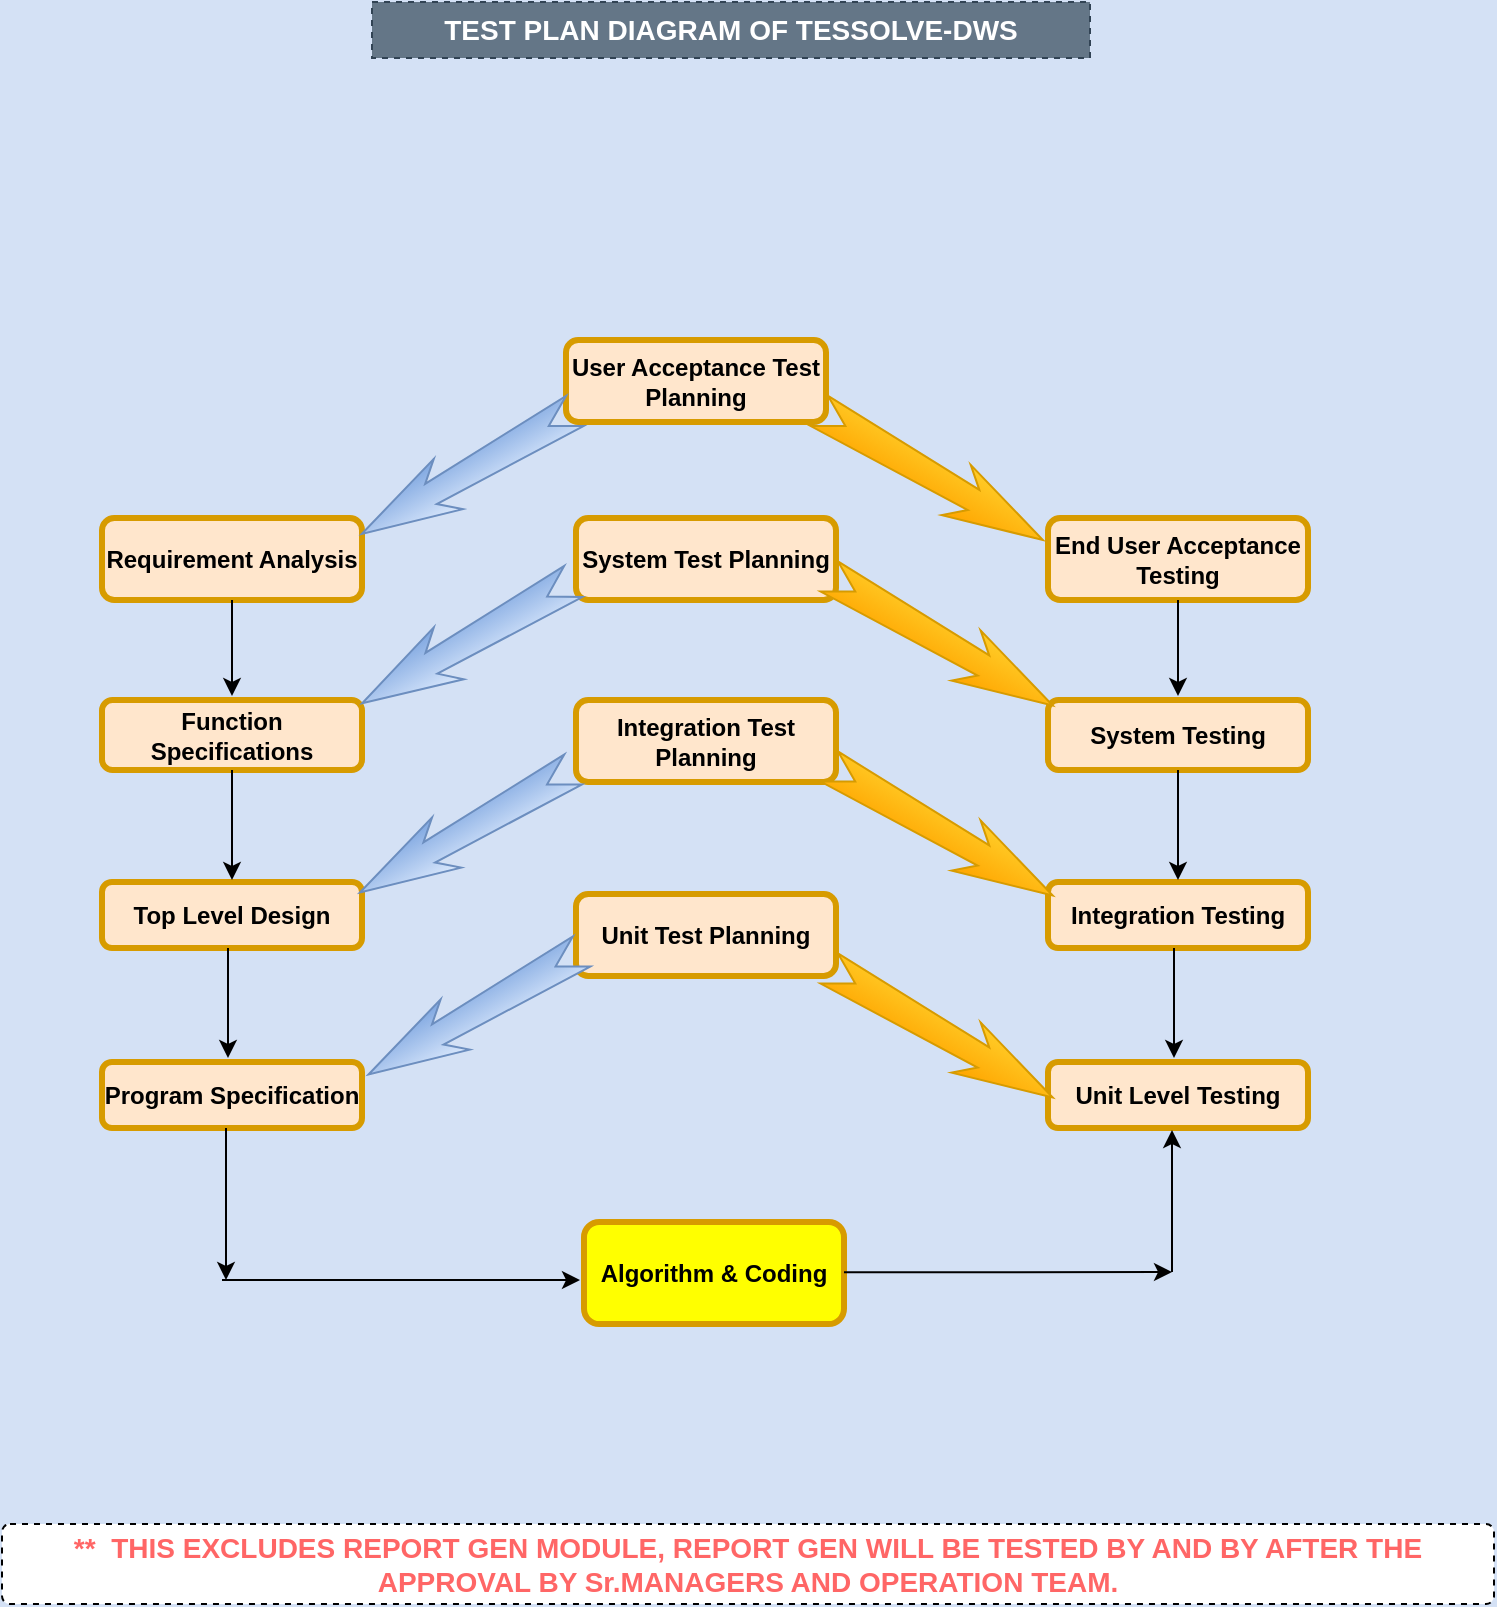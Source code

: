 <mxfile version="13.5.7" type="github">
  <diagram id="YXi4pEOcDcFyX6jo3Zid" name="Page-1">
    <mxGraphModel dx="1424" dy="708" grid="0" gridSize="10" guides="1" tooltips="1" connect="1" arrows="1" fold="1" page="1" pageScale="1" pageWidth="850" pageHeight="1100" background="#D4E1F5" math="0" shadow="0">
      <root>
        <mxCell id="0" />
        <mxCell id="1" parent="0" />
        <mxCell id="aRYz8n5IBiAh0wZ27M9G-47" value="&lt;b&gt;&lt;font style=&quot;font-size: 14px&quot; color=&quot;#ff6666&quot;&gt;**&amp;nbsp; THIS EXCLUDES REPORT GEN MODULE, REPORT GEN WILL BE TESTED BY AND BY AFTER THE APPROVAL BY Sr.MANAGERS AND OPERATION TEAM.&lt;/font&gt;&lt;/b&gt;" style="rounded=1;arcSize=10;whiteSpace=wrap;html=1;align=center;dashed=1;" vertex="1" parent="1">
          <mxGeometry x="74" y="852" width="746" height="40" as="geometry" />
        </mxCell>
        <mxCell id="aRYz8n5IBiAh0wZ27M9G-48" value="TEST PLAN DIAGRAM OF TESSOLVE-DWS" style="whiteSpace=wrap;html=1;align=center;dashed=1;fillColor=#647687;strokeColor=#314354;fontSize=14;fontStyle=1;fontColor=#ffffff;" vertex="1" parent="1">
          <mxGeometry x="259" y="91" width="359" height="28" as="geometry" />
        </mxCell>
        <mxCell id="aRYz8n5IBiAh0wZ27M9G-52" value="Requirement Analysis" style="whiteSpace=wrap;align=center;verticalAlign=middle;fontStyle=1;strokeWidth=3;fillColor=#ffe6cc;strokeColor=#d79b00;shadow=0;sketch=0;rounded=1;" vertex="1" parent="1">
          <mxGeometry x="124" y="349" width="130" height="41" as="geometry" />
        </mxCell>
        <mxCell id="aRYz8n5IBiAh0wZ27M9G-53" value="" style="endArrow=classic;html=1;exitX=0.5;exitY=1;exitDx=0;exitDy=0;" edge="1" parent="1" source="aRYz8n5IBiAh0wZ27M9G-52">
          <mxGeometry width="50" height="50" relative="1" as="geometry">
            <mxPoint x="446" y="619" as="sourcePoint" />
            <mxPoint x="189" y="438" as="targetPoint" />
          </mxGeometry>
        </mxCell>
        <mxCell id="aRYz8n5IBiAh0wZ27M9G-54" value="Function Specifications" style="whiteSpace=wrap;align=center;verticalAlign=middle;fontStyle=1;strokeWidth=3;fillColor=#ffe6cc;strokeColor=#d79b00;shadow=0;sketch=0;rounded=1;" vertex="1" parent="1">
          <mxGeometry x="124" y="440" width="130" height="35" as="geometry" />
        </mxCell>
        <mxCell id="aRYz8n5IBiAh0wZ27M9G-55" value="Top Level Design" style="whiteSpace=wrap;align=center;verticalAlign=middle;fontStyle=1;strokeWidth=3;fillColor=#ffe6cc;strokeColor=#d79b00;shadow=0;sketch=0;rounded=1;" vertex="1" parent="1">
          <mxGeometry x="124" y="531" width="130" height="33" as="geometry" />
        </mxCell>
        <mxCell id="aRYz8n5IBiAh0wZ27M9G-56" value="" style="endArrow=classic;html=1;exitX=0.5;exitY=1;exitDx=0;exitDy=0;" edge="1" parent="1" source="aRYz8n5IBiAh0wZ27M9G-54">
          <mxGeometry width="50" height="50" relative="1" as="geometry">
            <mxPoint x="188.5" y="478" as="sourcePoint" />
            <mxPoint x="189" y="530" as="targetPoint" />
          </mxGeometry>
        </mxCell>
        <mxCell id="aRYz8n5IBiAh0wZ27M9G-57" value="" style="endArrow=classic;html=1;exitX=0.5;exitY=1;exitDx=0;exitDy=0;" edge="1" parent="1">
          <mxGeometry width="50" height="50" relative="1" as="geometry">
            <mxPoint x="187" y="564" as="sourcePoint" />
            <mxPoint x="187" y="619" as="targetPoint" />
          </mxGeometry>
        </mxCell>
        <mxCell id="aRYz8n5IBiAh0wZ27M9G-58" value="Program Specification" style="whiteSpace=wrap;align=center;verticalAlign=middle;fontStyle=1;strokeWidth=3;fillColor=#ffe6cc;strokeColor=#d79b00;shadow=0;sketch=0;rounded=1;" vertex="1" parent="1">
          <mxGeometry x="124" y="621" width="130" height="33" as="geometry" />
        </mxCell>
        <mxCell id="aRYz8n5IBiAh0wZ27M9G-59" value="End User Acceptance Testing" style="whiteSpace=wrap;align=center;verticalAlign=middle;fontStyle=1;strokeWidth=3;fillColor=#ffe6cc;strokeColor=#d79b00;shadow=0;sketch=0;rounded=1;" vertex="1" parent="1">
          <mxGeometry x="597" y="349" width="130" height="41" as="geometry" />
        </mxCell>
        <mxCell id="aRYz8n5IBiAh0wZ27M9G-60" value="" style="endArrow=classic;html=1;exitX=0.5;exitY=1;exitDx=0;exitDy=0;" edge="1" parent="1" source="aRYz8n5IBiAh0wZ27M9G-59">
          <mxGeometry width="50" height="50" relative="1" as="geometry">
            <mxPoint x="919" y="619" as="sourcePoint" />
            <mxPoint x="662" y="438" as="targetPoint" />
          </mxGeometry>
        </mxCell>
        <mxCell id="aRYz8n5IBiAh0wZ27M9G-61" value="System Testing" style="whiteSpace=wrap;align=center;verticalAlign=middle;fontStyle=1;strokeWidth=3;fillColor=#ffe6cc;strokeColor=#d79b00;shadow=0;sketch=0;rounded=1;" vertex="1" parent="1">
          <mxGeometry x="597" y="440" width="130" height="35" as="geometry" />
        </mxCell>
        <mxCell id="aRYz8n5IBiAh0wZ27M9G-62" value="Integration Testing" style="whiteSpace=wrap;align=center;verticalAlign=middle;fontStyle=1;strokeWidth=3;fillColor=#ffe6cc;strokeColor=#d79b00;shadow=0;sketch=0;rounded=1;" vertex="1" parent="1">
          <mxGeometry x="597" y="531" width="130" height="33" as="geometry" />
        </mxCell>
        <mxCell id="aRYz8n5IBiAh0wZ27M9G-63" value="" style="endArrow=classic;html=1;exitX=0.5;exitY=1;exitDx=0;exitDy=0;" edge="1" parent="1" source="aRYz8n5IBiAh0wZ27M9G-61">
          <mxGeometry width="50" height="50" relative="1" as="geometry">
            <mxPoint x="661.5" y="478" as="sourcePoint" />
            <mxPoint x="662" y="530" as="targetPoint" />
          </mxGeometry>
        </mxCell>
        <mxCell id="aRYz8n5IBiAh0wZ27M9G-64" value="" style="endArrow=classic;html=1;exitX=0.5;exitY=1;exitDx=0;exitDy=0;" edge="1" parent="1">
          <mxGeometry width="50" height="50" relative="1" as="geometry">
            <mxPoint x="660" y="564" as="sourcePoint" />
            <mxPoint x="660" y="619" as="targetPoint" />
          </mxGeometry>
        </mxCell>
        <mxCell id="aRYz8n5IBiAh0wZ27M9G-65" value="Unit Level Testing" style="whiteSpace=wrap;align=center;verticalAlign=middle;fontStyle=1;strokeWidth=3;fillColor=#ffe6cc;strokeColor=#d79b00;shadow=0;sketch=0;rounded=1;" vertex="1" parent="1">
          <mxGeometry x="597" y="621" width="130" height="33" as="geometry" />
        </mxCell>
        <mxCell id="aRYz8n5IBiAh0wZ27M9G-66" value="User Acceptance Test Planning" style="whiteSpace=wrap;align=center;verticalAlign=middle;fontStyle=1;strokeWidth=3;fillColor=#ffe6cc;strokeColor=#d79b00;shadow=0;sketch=0;rounded=1;" vertex="1" parent="1">
          <mxGeometry x="356" y="260" width="130" height="41" as="geometry" />
        </mxCell>
        <mxCell id="aRYz8n5IBiAh0wZ27M9G-67" value="System Test Planning" style="whiteSpace=wrap;align=center;verticalAlign=middle;fontStyle=1;strokeWidth=3;fillColor=#ffe6cc;strokeColor=#d79b00;shadow=0;sketch=0;rounded=1;" vertex="1" parent="1">
          <mxGeometry x="361" y="349" width="130" height="41" as="geometry" />
        </mxCell>
        <mxCell id="aRYz8n5IBiAh0wZ27M9G-68" value="Integration Test Planning" style="whiteSpace=wrap;align=center;verticalAlign=middle;fontStyle=1;strokeWidth=3;fillColor=#ffe6cc;strokeColor=#d79b00;shadow=0;sketch=0;rounded=1;" vertex="1" parent="1">
          <mxGeometry x="361" y="440" width="130" height="41" as="geometry" />
        </mxCell>
        <mxCell id="aRYz8n5IBiAh0wZ27M9G-69" value="Unit Test Planning" style="whiteSpace=wrap;align=center;verticalAlign=middle;fontStyle=1;strokeWidth=3;fillColor=#ffe6cc;strokeColor=#d79b00;shadow=0;sketch=0;rounded=1;" vertex="1" parent="1">
          <mxGeometry x="361" y="537" width="130" height="41" as="geometry" />
        </mxCell>
        <mxCell id="aRYz8n5IBiAh0wZ27M9G-76" value="" style="html=1;shadow=0;dashed=0;align=center;verticalAlign=middle;shape=mxgraph.arrows2.stylisedArrow;dy=0.6;dx=40;notch=15;feather=0.4;rotation=30;fillColor=#ffcd28;strokeColor=#d79b00;gradientColor=#ffa500;" vertex="1" parent="1">
          <mxGeometry x="474.06" y="313.25" width="129" height="29" as="geometry" />
        </mxCell>
        <mxCell id="aRYz8n5IBiAh0wZ27M9G-79" value="" style="html=1;shadow=0;dashed=0;align=center;verticalAlign=middle;shape=mxgraph.arrows2.stylisedArrow;dy=0.6;dx=40;notch=15;feather=0.4;rotation=30;fillColor=#ffcd28;strokeColor=#d79b00;gradientColor=#ffa500;" vertex="1" parent="1">
          <mxGeometry x="479" y="396" width="129" height="29" as="geometry" />
        </mxCell>
        <mxCell id="aRYz8n5IBiAh0wZ27M9G-80" value="" style="html=1;shadow=0;dashed=0;align=center;verticalAlign=middle;shape=mxgraph.arrows2.stylisedArrow;dy=0.6;dx=40;notch=15;feather=0.4;rotation=30;fillColor=#ffcd28;strokeColor=#d79b00;gradientColor=#ffa500;" vertex="1" parent="1">
          <mxGeometry x="479" y="491" width="129" height="29" as="geometry" />
        </mxCell>
        <mxCell id="aRYz8n5IBiAh0wZ27M9G-81" value="" style="html=1;shadow=0;dashed=0;align=center;verticalAlign=middle;shape=mxgraph.arrows2.stylisedArrow;dy=0.6;dx=40;notch=15;feather=0.4;rotation=30;fillColor=#ffcd28;strokeColor=#d79b00;gradientColor=#ffa500;" vertex="1" parent="1">
          <mxGeometry x="479" y="592" width="129" height="29" as="geometry" />
        </mxCell>
        <mxCell id="aRYz8n5IBiAh0wZ27M9G-82" value="" style="html=1;shadow=0;dashed=0;align=center;verticalAlign=middle;shape=mxgraph.arrows2.stylisedArrow;dy=0.6;dx=40;notch=15;feather=0.4;rotation=-210;gradientColor=#7ea6e0;fillColor=#dae8fc;strokeColor=#6c8ebf;" vertex="1" parent="1">
          <mxGeometry x="245.6" y="311.75" width="123" height="29" as="geometry" />
        </mxCell>
        <mxCell id="aRYz8n5IBiAh0wZ27M9G-83" value="" style="html=1;shadow=0;dashed=0;align=center;verticalAlign=middle;shape=mxgraph.arrows2.stylisedArrow;dy=0.6;dx=40;notch=15;feather=0.4;rotation=-210;gradientColor=#7ea6e0;fillColor=#dae8fc;strokeColor=#6c8ebf;" vertex="1" parent="1">
          <mxGeometry x="245.92" y="396.23" width="121.82" height="29.94" as="geometry" />
        </mxCell>
        <mxCell id="aRYz8n5IBiAh0wZ27M9G-84" value="" style="html=1;shadow=0;dashed=0;align=center;verticalAlign=middle;shape=mxgraph.arrows2.stylisedArrow;dy=0.6;dx=40;notch=15;feather=0.4;rotation=-210;gradientColor=#7ea6e0;fillColor=#dae8fc;strokeColor=#6c8ebf;" vertex="1" parent="1">
          <mxGeometry x="244.74" y="491" width="123" height="29" as="geometry" />
        </mxCell>
        <mxCell id="aRYz8n5IBiAh0wZ27M9G-85" value="" style="html=1;shadow=0;dashed=0;align=center;verticalAlign=middle;shape=mxgraph.arrows2.stylisedArrow;dy=0.6;dx=40;notch=15;feather=0.4;rotation=-210;gradientColor=#7ea6e0;fillColor=#dae8fc;strokeColor=#6c8ebf;" vertex="1" parent="1">
          <mxGeometry x="249" y="582" width="123" height="29" as="geometry" />
        </mxCell>
        <mxCell id="aRYz8n5IBiAh0wZ27M9G-86" value="Algorithm &amp; Coding" style="whiteSpace=wrap;align=center;verticalAlign=middle;fontStyle=1;strokeWidth=3;strokeColor=#d79b00;shadow=0;sketch=0;rounded=1;fillColor=#FFFF00;" vertex="1" parent="1">
          <mxGeometry x="365" y="701" width="130" height="51" as="geometry" />
        </mxCell>
        <mxCell id="aRYz8n5IBiAh0wZ27M9G-88" value="" style="endArrow=classic;html=1;exitX=0.5;exitY=1;exitDx=0;exitDy=0;" edge="1" parent="1">
          <mxGeometry width="50" height="50" relative="1" as="geometry">
            <mxPoint x="186" y="654" as="sourcePoint" />
            <mxPoint x="186" y="730" as="targetPoint" />
          </mxGeometry>
        </mxCell>
        <mxCell id="aRYz8n5IBiAh0wZ27M9G-89" value="" style="endArrow=classic;html=1;" edge="1" parent="1">
          <mxGeometry width="50" height="50" relative="1" as="geometry">
            <mxPoint x="184" y="730" as="sourcePoint" />
            <mxPoint x="363" y="730" as="targetPoint" />
          </mxGeometry>
        </mxCell>
        <mxCell id="aRYz8n5IBiAh0wZ27M9G-90" value="" style="endArrow=none;html=1;exitX=0.5;exitY=1;exitDx=0;exitDy=0;startArrow=classic;startFill=1;endFill=0;" edge="1" parent="1">
          <mxGeometry width="50" height="50" relative="1" as="geometry">
            <mxPoint x="659" y="655" as="sourcePoint" />
            <mxPoint x="659" y="726" as="targetPoint" />
          </mxGeometry>
        </mxCell>
        <mxCell id="aRYz8n5IBiAh0wZ27M9G-91" value="" style="endArrow=classic;html=1;" edge="1" parent="1">
          <mxGeometry width="50" height="50" relative="1" as="geometry">
            <mxPoint x="495" y="726.16" as="sourcePoint" />
            <mxPoint x="659" y="726" as="targetPoint" />
          </mxGeometry>
        </mxCell>
      </root>
    </mxGraphModel>
  </diagram>
</mxfile>
